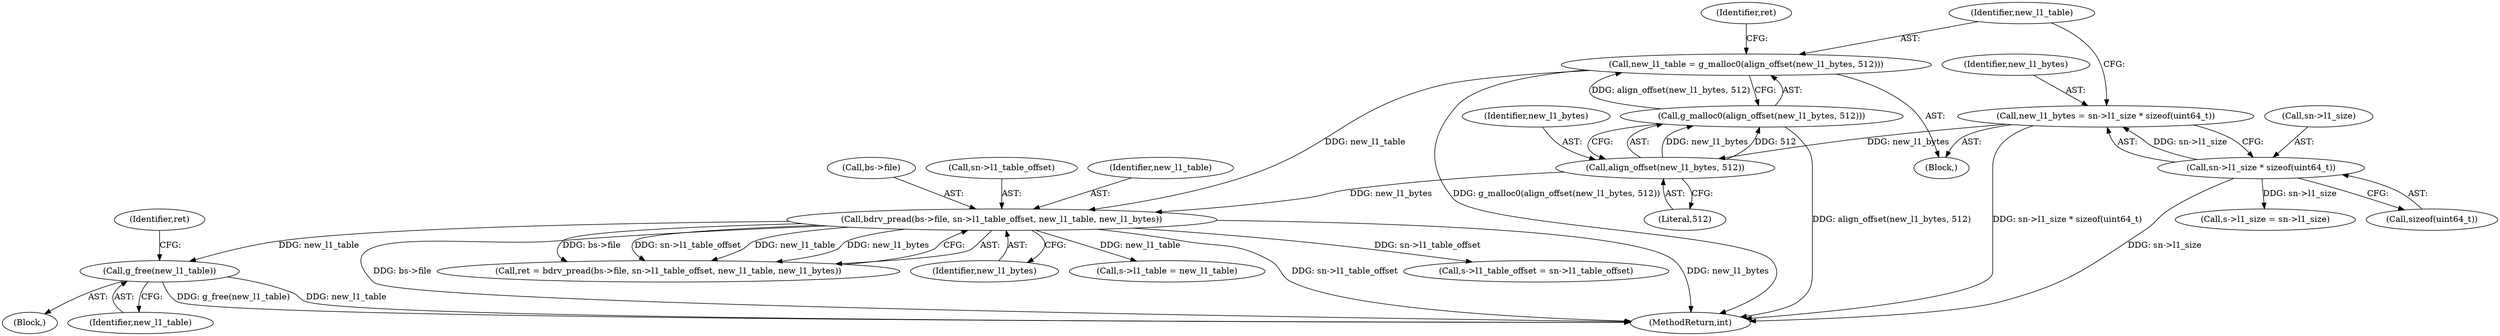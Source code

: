 digraph "0_qemu_c05e4667be91b46ab42b5a11babf8e84d476cc6b@API" {
"1000183" [label="(Call,g_free(new_l1_table))"];
"1000166" [label="(Call,bdrv_pread(bs->file, sn->l1_table_offset, new_l1_table, new_l1_bytes))"];
"1000158" [label="(Call,new_l1_table = g_malloc0(align_offset(new_l1_bytes, 512)))"];
"1000160" [label="(Call,g_malloc0(align_offset(new_l1_bytes, 512)))"];
"1000161" [label="(Call,align_offset(new_l1_bytes, 512))"];
"1000150" [label="(Call,new_l1_bytes = sn->l1_size * sizeof(uint64_t))"];
"1000152" [label="(Call,sn->l1_size * sizeof(uint64_t))"];
"1000167" [label="(Call,bs->file)"];
"1000183" [label="(Call,g_free(new_l1_table))"];
"1000173" [label="(Identifier,new_l1_table)"];
"1000179" [label="(Block,)"];
"1000159" [label="(Identifier,new_l1_table)"];
"1000151" [label="(Identifier,new_l1_bytes)"];
"1000153" [label="(Call,sn->l1_size)"];
"1000150" [label="(Call,new_l1_bytes = sn->l1_size * sizeof(uint64_t))"];
"1000152" [label="(Call,sn->l1_size * sizeof(uint64_t))"];
"1000198" [label="(Call,s->l1_table_offset = sn->l1_table_offset)"];
"1000174" [label="(Identifier,new_l1_bytes)"];
"1000156" [label="(Call,sizeof(uint64_t))"];
"1000191" [label="(Call,s->l1_size = sn->l1_size)"];
"1000163" [label="(Literal,512)"];
"1000162" [label="(Identifier,new_l1_bytes)"];
"1000231" [label="(MethodReturn,int)"];
"1000160" [label="(Call,g_malloc0(align_offset(new_l1_bytes, 512)))"];
"1000165" [label="(Identifier,ret)"];
"1000166" [label="(Call,bdrv_pread(bs->file, sn->l1_table_offset, new_l1_table, new_l1_bytes))"];
"1000158" [label="(Call,new_l1_table = g_malloc0(align_offset(new_l1_bytes, 512)))"];
"1000170" [label="(Call,sn->l1_table_offset)"];
"1000186" [label="(Identifier,ret)"];
"1000164" [label="(Call,ret = bdrv_pread(bs->file, sn->l1_table_offset, new_l1_table, new_l1_bytes))"];
"1000205" [label="(Call,s->l1_table = new_l1_table)"];
"1000108" [label="(Block,)"];
"1000161" [label="(Call,align_offset(new_l1_bytes, 512))"];
"1000184" [label="(Identifier,new_l1_table)"];
"1000183" -> "1000179"  [label="AST: "];
"1000183" -> "1000184"  [label="CFG: "];
"1000184" -> "1000183"  [label="AST: "];
"1000186" -> "1000183"  [label="CFG: "];
"1000183" -> "1000231"  [label="DDG: new_l1_table"];
"1000183" -> "1000231"  [label="DDG: g_free(new_l1_table)"];
"1000166" -> "1000183"  [label="DDG: new_l1_table"];
"1000166" -> "1000164"  [label="AST: "];
"1000166" -> "1000174"  [label="CFG: "];
"1000167" -> "1000166"  [label="AST: "];
"1000170" -> "1000166"  [label="AST: "];
"1000173" -> "1000166"  [label="AST: "];
"1000174" -> "1000166"  [label="AST: "];
"1000164" -> "1000166"  [label="CFG: "];
"1000166" -> "1000231"  [label="DDG: bs->file"];
"1000166" -> "1000231"  [label="DDG: sn->l1_table_offset"];
"1000166" -> "1000231"  [label="DDG: new_l1_bytes"];
"1000166" -> "1000164"  [label="DDG: bs->file"];
"1000166" -> "1000164"  [label="DDG: sn->l1_table_offset"];
"1000166" -> "1000164"  [label="DDG: new_l1_table"];
"1000166" -> "1000164"  [label="DDG: new_l1_bytes"];
"1000158" -> "1000166"  [label="DDG: new_l1_table"];
"1000161" -> "1000166"  [label="DDG: new_l1_bytes"];
"1000166" -> "1000198"  [label="DDG: sn->l1_table_offset"];
"1000166" -> "1000205"  [label="DDG: new_l1_table"];
"1000158" -> "1000108"  [label="AST: "];
"1000158" -> "1000160"  [label="CFG: "];
"1000159" -> "1000158"  [label="AST: "];
"1000160" -> "1000158"  [label="AST: "];
"1000165" -> "1000158"  [label="CFG: "];
"1000158" -> "1000231"  [label="DDG: g_malloc0(align_offset(new_l1_bytes, 512))"];
"1000160" -> "1000158"  [label="DDG: align_offset(new_l1_bytes, 512)"];
"1000160" -> "1000161"  [label="CFG: "];
"1000161" -> "1000160"  [label="AST: "];
"1000160" -> "1000231"  [label="DDG: align_offset(new_l1_bytes, 512)"];
"1000161" -> "1000160"  [label="DDG: new_l1_bytes"];
"1000161" -> "1000160"  [label="DDG: 512"];
"1000161" -> "1000163"  [label="CFG: "];
"1000162" -> "1000161"  [label="AST: "];
"1000163" -> "1000161"  [label="AST: "];
"1000150" -> "1000161"  [label="DDG: new_l1_bytes"];
"1000150" -> "1000108"  [label="AST: "];
"1000150" -> "1000152"  [label="CFG: "];
"1000151" -> "1000150"  [label="AST: "];
"1000152" -> "1000150"  [label="AST: "];
"1000159" -> "1000150"  [label="CFG: "];
"1000150" -> "1000231"  [label="DDG: sn->l1_size * sizeof(uint64_t)"];
"1000152" -> "1000150"  [label="DDG: sn->l1_size"];
"1000152" -> "1000156"  [label="CFG: "];
"1000153" -> "1000152"  [label="AST: "];
"1000156" -> "1000152"  [label="AST: "];
"1000152" -> "1000231"  [label="DDG: sn->l1_size"];
"1000152" -> "1000191"  [label="DDG: sn->l1_size"];
}
